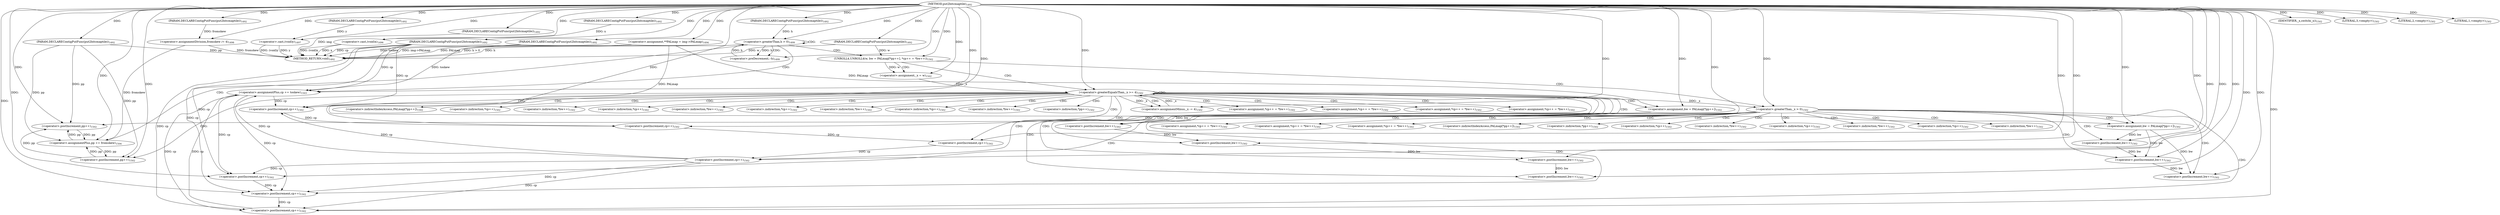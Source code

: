 digraph "put2bitcmaptile" {  
"49495" [label = <(METHOD,put2bitcmaptile)<SUB>1492</SUB>> ]
"49630" [label = <(METHOD_RETURN,void)<SUB>1492</SUB>> ]
"49496" [label = <(PARAM,DECLAREContigPutFunc(put2bitcmaptile))<SUB>1492</SUB>> ]
"49497" [label = <(PARAM,DECLAREContigPutFunc(put2bitcmaptile))<SUB>1492</SUB>> ]
"49498" [label = <(PARAM,DECLAREContigPutFunc(put2bitcmaptile))<SUB>1492</SUB>> ]
"49499" [label = <(PARAM,DECLAREContigPutFunc(put2bitcmaptile))<SUB>1492</SUB>> ]
"49500" [label = <(PARAM,DECLAREContigPutFunc(put2bitcmaptile))<SUB>1492</SUB>> ]
"49501" [label = <(PARAM,DECLAREContigPutFunc(put2bitcmaptile))<SUB>1492</SUB>> ]
"49502" [label = <(PARAM,DECLAREContigPutFunc(put2bitcmaptile))<SUB>1492</SUB>> ]
"49503" [label = <(PARAM,DECLAREContigPutFunc(put2bitcmaptile))<SUB>1492</SUB>> ]
"49504" [label = <(PARAM,DECLAREContigPutFunc(put2bitcmaptile))<SUB>1492</SUB>> ]
"49507" [label = <(&lt;operator&gt;.assignment,**PALmap = img-&gt;PALmap)<SUB>1494</SUB>> ]
"49512" [label = <(&lt;operator&gt;.cast,(void)x)<SUB>1496</SUB>> ]
"49515" [label = <(&lt;operator&gt;.cast,(void)y)<SUB>1497</SUB>> ]
"49518" [label = <(&lt;operator&gt;.assignmentDivision,fromskew /= 4)<SUB>1498</SUB>> ]
"49523" [label = <(&lt;operator&gt;.greaterThan,h &gt; 0)<SUB>1499</SUB>> ]
"49526" [label = <(&lt;operator&gt;.preDecrement,--h)<SUB>1499</SUB>> ]
"49530" [label = <(UNROLL4,UNROLL4(w, bw = PALmap[*pp++], *cp++ = *bw++))<SUB>1502</SUB>> ]
"49624" [label = <(&lt;operator&gt;.assignmentPlus,cp += toskew)<SUB>1503</SUB>> ]
"49627" [label = <(&lt;operator&gt;.assignmentPlus,pp += fromskew)<SUB>1504</SUB>> ]
"49540" [label = <(&lt;operator&gt;.greaterEqualsThan,_x &gt;= 4)<SUB>1502</SUB>> ]
"49543" [label = <(&lt;operator&gt;.assignmentMinus,_x -= 4)<SUB>1502</SUB>> ]
"49583" [label = <(&lt;operator&gt;.greaterThan,_x &gt; 0)<SUB>1502</SUB>> ]
"49537" [label = <(&lt;operator&gt;.assignment,_x = w)<SUB>1502</SUB>> ]
"49547" [label = <(&lt;operator&gt;.assignment,bw = PALmap[*pp++])<SUB>1502</SUB>> ]
"49554" [label = <(&lt;operator&gt;.assignment,*cp++ = *bw++)<SUB>1502</SUB>> ]
"49561" [label = <(&lt;operator&gt;.assignment,*cp++ = *bw++)<SUB>1502</SUB>> ]
"49568" [label = <(&lt;operator&gt;.assignment,*cp++ = *bw++)<SUB>1502</SUB>> ]
"49575" [label = <(&lt;operator&gt;.assignment,*cp++ = *bw++)<SUB>1502</SUB>> ]
"49587" [label = <(&lt;operator&gt;.assignment,bw = PALmap[*pp++])<SUB>1502</SUB>> ]
"49595" [label = <(IDENTIFIER,_x,switch(_x))<SUB>1502</SUB>> ]
"49598" [label = <(LITERAL,3,&lt;empty&gt;)<SUB>1502</SUB>> ]
"49599" [label = <(&lt;operator&gt;.assignment,*cp++ = *bw++)<SUB>1502</SUB>> ]
"49607" [label = <(LITERAL,2,&lt;empty&gt;)<SUB>1502</SUB>> ]
"49608" [label = <(&lt;operator&gt;.assignment,*cp++ = *bw++)<SUB>1502</SUB>> ]
"49616" [label = <(LITERAL,1,&lt;empty&gt;)<SUB>1502</SUB>> ]
"49617" [label = <(&lt;operator&gt;.assignment,*cp++ = *bw++)<SUB>1502</SUB>> ]
"49556" [label = <(&lt;operator&gt;.postIncrement,cp++)<SUB>1502</SUB>> ]
"49559" [label = <(&lt;operator&gt;.postIncrement,bw++)<SUB>1502</SUB>> ]
"49563" [label = <(&lt;operator&gt;.postIncrement,cp++)<SUB>1502</SUB>> ]
"49566" [label = <(&lt;operator&gt;.postIncrement,bw++)<SUB>1502</SUB>> ]
"49570" [label = <(&lt;operator&gt;.postIncrement,cp++)<SUB>1502</SUB>> ]
"49573" [label = <(&lt;operator&gt;.postIncrement,bw++)<SUB>1502</SUB>> ]
"49577" [label = <(&lt;operator&gt;.postIncrement,cp++)<SUB>1502</SUB>> ]
"49580" [label = <(&lt;operator&gt;.postIncrement,bw++)<SUB>1502</SUB>> ]
"49552" [label = <(&lt;operator&gt;.postIncrement,pp++)<SUB>1502</SUB>> ]
"49592" [label = <(&lt;operator&gt;.postIncrement,pp++)<SUB>1502</SUB>> ]
"49601" [label = <(&lt;operator&gt;.postIncrement,cp++)<SUB>1502</SUB>> ]
"49604" [label = <(&lt;operator&gt;.postIncrement,bw++)<SUB>1502</SUB>> ]
"49610" [label = <(&lt;operator&gt;.postIncrement,cp++)<SUB>1502</SUB>> ]
"49613" [label = <(&lt;operator&gt;.postIncrement,bw++)<SUB>1502</SUB>> ]
"49619" [label = <(&lt;operator&gt;.postIncrement,cp++)<SUB>1502</SUB>> ]
"49622" [label = <(&lt;operator&gt;.postIncrement,bw++)<SUB>1502</SUB>> ]
"49549" [label = <(&lt;operator&gt;.indirectIndexAccess,PALmap[*pp++])<SUB>1502</SUB>> ]
"49555" [label = <(&lt;operator&gt;.indirection,*cp++)<SUB>1502</SUB>> ]
"49558" [label = <(&lt;operator&gt;.indirection,*bw++)<SUB>1502</SUB>> ]
"49562" [label = <(&lt;operator&gt;.indirection,*cp++)<SUB>1502</SUB>> ]
"49565" [label = <(&lt;operator&gt;.indirection,*bw++)<SUB>1502</SUB>> ]
"49569" [label = <(&lt;operator&gt;.indirection,*cp++)<SUB>1502</SUB>> ]
"49572" [label = <(&lt;operator&gt;.indirection,*bw++)<SUB>1502</SUB>> ]
"49576" [label = <(&lt;operator&gt;.indirection,*cp++)<SUB>1502</SUB>> ]
"49579" [label = <(&lt;operator&gt;.indirection,*bw++)<SUB>1502</SUB>> ]
"49589" [label = <(&lt;operator&gt;.indirectIndexAccess,PALmap[*pp++])<SUB>1502</SUB>> ]
"49551" [label = <(&lt;operator&gt;.indirection,*pp++)<SUB>1502</SUB>> ]
"49591" [label = <(&lt;operator&gt;.indirection,*pp++)<SUB>1502</SUB>> ]
"49600" [label = <(&lt;operator&gt;.indirection,*cp++)<SUB>1502</SUB>> ]
"49603" [label = <(&lt;operator&gt;.indirection,*bw++)<SUB>1502</SUB>> ]
"49609" [label = <(&lt;operator&gt;.indirection,*cp++)<SUB>1502</SUB>> ]
"49612" [label = <(&lt;operator&gt;.indirection,*bw++)<SUB>1502</SUB>> ]
"49618" [label = <(&lt;operator&gt;.indirection,*cp++)<SUB>1502</SUB>> ]
"49621" [label = <(&lt;operator&gt;.indirection,*bw++)<SUB>1502</SUB>> ]
  "49496" -> "49630"  [ label = "DDG: img"] 
  "49497" -> "49630"  [ label = "DDG: cp"] 
  "49500" -> "49630"  [ label = "DDG: w"] 
  "49503" -> "49630"  [ label = "DDG: toskew"] 
  "49504" -> "49630"  [ label = "DDG: pp"] 
  "49507" -> "49630"  [ label = "DDG: PALmap"] 
  "49507" -> "49630"  [ label = "DDG: img-&gt;PALmap"] 
  "49512" -> "49630"  [ label = "DDG: x"] 
  "49512" -> "49630"  [ label = "DDG: (void)x"] 
  "49515" -> "49630"  [ label = "DDG: y"] 
  "49515" -> "49630"  [ label = "DDG: (void)y"] 
  "49518" -> "49630"  [ label = "DDG: fromskew"] 
  "49523" -> "49630"  [ label = "DDG: h"] 
  "49523" -> "49630"  [ label = "DDG: h &gt; 0"] 
  "49495" -> "49496"  [ label = "DDG: "] 
  "49495" -> "49497"  [ label = "DDG: "] 
  "49495" -> "49498"  [ label = "DDG: "] 
  "49495" -> "49499"  [ label = "DDG: "] 
  "49495" -> "49500"  [ label = "DDG: "] 
  "49495" -> "49501"  [ label = "DDG: "] 
  "49495" -> "49502"  [ label = "DDG: "] 
  "49495" -> "49503"  [ label = "DDG: "] 
  "49495" -> "49504"  [ label = "DDG: "] 
  "49498" -> "49512"  [ label = "DDG: x"] 
  "49495" -> "49512"  [ label = "DDG: "] 
  "49499" -> "49515"  [ label = "DDG: y"] 
  "49495" -> "49515"  [ label = "DDG: "] 
  "49495" -> "49518"  [ label = "DDG: "] 
  "49495" -> "49507"  [ label = "DDG: "] 
  "49502" -> "49518"  [ label = "DDG: fromskew"] 
  "49526" -> "49523"  [ label = "DDG: h"] 
  "49501" -> "49523"  [ label = "DDG: h"] 
  "49495" -> "49523"  [ label = "DDG: "] 
  "49523" -> "49526"  [ label = "DDG: h"] 
  "49495" -> "49526"  [ label = "DDG: "] 
  "49503" -> "49624"  [ label = "DDG: toskew"] 
  "49495" -> "49624"  [ label = "DDG: "] 
  "49518" -> "49627"  [ label = "DDG: fromskew"] 
  "49495" -> "49627"  [ label = "DDG: "] 
  "49500" -> "49530"  [ label = "DDG: w"] 
  "49495" -> "49530"  [ label = "DDG: "] 
  "49619" -> "49624"  [ label = "DDG: cp"] 
  "49577" -> "49624"  [ label = "DDG: cp"] 
  "49497" -> "49624"  [ label = "DDG: cp"] 
  "49592" -> "49627"  [ label = "DDG: pp"] 
  "49552" -> "49627"  [ label = "DDG: pp"] 
  "49504" -> "49627"  [ label = "DDG: pp"] 
  "49495" -> "49543"  [ label = "DDG: "] 
  "49530" -> "49537"  [ label = "DDG: w"] 
  "49495" -> "49537"  [ label = "DDG: "] 
  "49537" -> "49540"  [ label = "DDG: _x"] 
  "49543" -> "49540"  [ label = "DDG: _x"] 
  "49495" -> "49540"  [ label = "DDG: "] 
  "49540" -> "49543"  [ label = "DDG: _x"] 
  "49507" -> "49547"  [ label = "DDG: PALmap"] 
  "49540" -> "49583"  [ label = "DDG: _x"] 
  "49495" -> "49583"  [ label = "DDG: "] 
  "49507" -> "49587"  [ label = "DDG: PALmap"] 
  "49495" -> "49547"  [ label = "DDG: "] 
  "49495" -> "49587"  [ label = "DDG: "] 
  "49495" -> "49595"  [ label = "DDG: "] 
  "49495" -> "49598"  [ label = "DDG: "] 
  "49495" -> "49607"  [ label = "DDG: "] 
  "49495" -> "49616"  [ label = "DDG: "] 
  "49624" -> "49556"  [ label = "DDG: cp"] 
  "49577" -> "49556"  [ label = "DDG: cp"] 
  "49497" -> "49556"  [ label = "DDG: cp"] 
  "49495" -> "49556"  [ label = "DDG: "] 
  "49547" -> "49559"  [ label = "DDG: bw"] 
  "49495" -> "49559"  [ label = "DDG: "] 
  "49556" -> "49563"  [ label = "DDG: cp"] 
  "49495" -> "49563"  [ label = "DDG: "] 
  "49559" -> "49566"  [ label = "DDG: bw"] 
  "49495" -> "49566"  [ label = "DDG: "] 
  "49563" -> "49570"  [ label = "DDG: cp"] 
  "49495" -> "49570"  [ label = "DDG: "] 
  "49566" -> "49573"  [ label = "DDG: bw"] 
  "49495" -> "49573"  [ label = "DDG: "] 
  "49570" -> "49577"  [ label = "DDG: cp"] 
  "49495" -> "49577"  [ label = "DDG: "] 
  "49573" -> "49580"  [ label = "DDG: bw"] 
  "49495" -> "49580"  [ label = "DDG: "] 
  "49627" -> "49552"  [ label = "DDG: pp"] 
  "49504" -> "49552"  [ label = "DDG: pp"] 
  "49495" -> "49552"  [ label = "DDG: "] 
  "49627" -> "49592"  [ label = "DDG: pp"] 
  "49552" -> "49592"  [ label = "DDG: pp"] 
  "49504" -> "49592"  [ label = "DDG: pp"] 
  "49495" -> "49592"  [ label = "DDG: "] 
  "49624" -> "49601"  [ label = "DDG: cp"] 
  "49577" -> "49601"  [ label = "DDG: cp"] 
  "49497" -> "49601"  [ label = "DDG: cp"] 
  "49495" -> "49601"  [ label = "DDG: "] 
  "49587" -> "49604"  [ label = "DDG: bw"] 
  "49495" -> "49604"  [ label = "DDG: "] 
  "49601" -> "49610"  [ label = "DDG: cp"] 
  "49624" -> "49610"  [ label = "DDG: cp"] 
  "49577" -> "49610"  [ label = "DDG: cp"] 
  "49497" -> "49610"  [ label = "DDG: cp"] 
  "49495" -> "49610"  [ label = "DDG: "] 
  "49587" -> "49613"  [ label = "DDG: bw"] 
  "49604" -> "49613"  [ label = "DDG: bw"] 
  "49495" -> "49613"  [ label = "DDG: "] 
  "49610" -> "49619"  [ label = "DDG: cp"] 
  "49624" -> "49619"  [ label = "DDG: cp"] 
  "49577" -> "49619"  [ label = "DDG: cp"] 
  "49497" -> "49619"  [ label = "DDG: cp"] 
  "49495" -> "49619"  [ label = "DDG: "] 
  "49587" -> "49622"  [ label = "DDG: bw"] 
  "49613" -> "49622"  [ label = "DDG: bw"] 
  "49495" -> "49622"  [ label = "DDG: "] 
  "49523" -> "49526"  [ label = "CDG: "] 
  "49523" -> "49624"  [ label = "CDG: "] 
  "49523" -> "49627"  [ label = "CDG: "] 
  "49523" -> "49523"  [ label = "CDG: "] 
  "49523" -> "49530"  [ label = "CDG: "] 
  "49530" -> "49583"  [ label = "CDG: "] 
  "49530" -> "49537"  [ label = "CDG: "] 
  "49530" -> "49540"  [ label = "CDG: "] 
  "49540" -> "49556"  [ label = "CDG: "] 
  "49540" -> "49561"  [ label = "CDG: "] 
  "49540" -> "49568"  [ label = "CDG: "] 
  "49540" -> "49543"  [ label = "CDG: "] 
  "49540" -> "49566"  [ label = "CDG: "] 
  "49540" -> "49554"  [ label = "CDG: "] 
  "49540" -> "49551"  [ label = "CDG: "] 
  "49540" -> "49549"  [ label = "CDG: "] 
  "49540" -> "49579"  [ label = "CDG: "] 
  "49540" -> "49562"  [ label = "CDG: "] 
  "49540" -> "49576"  [ label = "CDG: "] 
  "49540" -> "49575"  [ label = "CDG: "] 
  "49540" -> "49573"  [ label = "CDG: "] 
  "49540" -> "49558"  [ label = "CDG: "] 
  "49540" -> "49559"  [ label = "CDG: "] 
  "49540" -> "49565"  [ label = "CDG: "] 
  "49540" -> "49555"  [ label = "CDG: "] 
  "49540" -> "49563"  [ label = "CDG: "] 
  "49540" -> "49572"  [ label = "CDG: "] 
  "49540" -> "49570"  [ label = "CDG: "] 
  "49540" -> "49580"  [ label = "CDG: "] 
  "49540" -> "49577"  [ label = "CDG: "] 
  "49540" -> "49547"  [ label = "CDG: "] 
  "49540" -> "49540"  [ label = "CDG: "] 
  "49540" -> "49569"  [ label = "CDG: "] 
  "49540" -> "49552"  [ label = "CDG: "] 
  "49583" -> "49622"  [ label = "CDG: "] 
  "49583" -> "49618"  [ label = "CDG: "] 
  "49583" -> "49589"  [ label = "CDG: "] 
  "49583" -> "49592"  [ label = "CDG: "] 
  "49583" -> "49621"  [ label = "CDG: "] 
  "49583" -> "49619"  [ label = "CDG: "] 
  "49583" -> "49617"  [ label = "CDG: "] 
  "49583" -> "49591"  [ label = "CDG: "] 
  "49583" -> "49587"  [ label = "CDG: "] 
  "49583" -> "49603"  [ label = "CDG: "] 
  "49583" -> "49613"  [ label = "CDG: "] 
  "49583" -> "49609"  [ label = "CDG: "] 
  "49583" -> "49601"  [ label = "CDG: "] 
  "49583" -> "49612"  [ label = "CDG: "] 
  "49583" -> "49599"  [ label = "CDG: "] 
  "49583" -> "49600"  [ label = "CDG: "] 
  "49583" -> "49604"  [ label = "CDG: "] 
  "49583" -> "49608"  [ label = "CDG: "] 
  "49583" -> "49610"  [ label = "CDG: "] 
}
